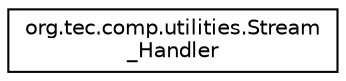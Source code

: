 digraph "Graphical Class Hierarchy"
{
 // LATEX_PDF_SIZE
  edge [fontname="Helvetica",fontsize="10",labelfontname="Helvetica",labelfontsize="10"];
  node [fontname="Helvetica",fontsize="10",shape=record];
  rankdir="LR";
  Node0 [label="org.tec.comp.utilities.Stream\l_Handler",height=0.2,width=0.4,color="black", fillcolor="white", style="filled",URL="$classorg_1_1tec_1_1comp_1_1utilities_1_1_stream___handler.html",tooltip=" "];
}
